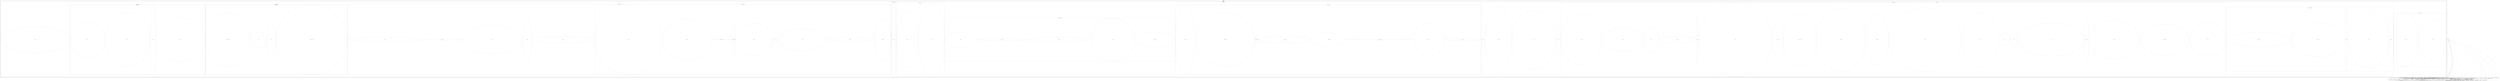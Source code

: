 digraph G {
    subgraph cluster_au {
        graph [ label=au ];
        subgraph "cluster_au.com" {
            graph [ label="au.com" ];
            subgraph "cluster_au.com.nicta" {
                graph [ label="au.com.nicta" ];
                subgraph "cluster_au.com.nicta.ifl" {
                    graph [ label="au.com.nicta.ifl" ];
                    subgraph "cluster_au.com.nicta.ifl.core" {
                        graph [ label="au.com.nicta.ifl.core" ];
                        subgraph "cluster_au.com.nicta.ifl.core.dao" {
                            graph [ label="au.com.nicta.ifl.core.dao" ];
                            subgraph "cluster_au.com.nicta.ifl.core.dao.implementation" {
                                graph [ label="au.com.nicta.ifl.core.dao.implementation" ];
                            }
                            subgraph "cluster_au.com.nicta.ifl.core.dao.interfaces" {
                                graph [ label="au.com.nicta.ifl.core.dao.interfaces" ];
                            }
                        }
                        subgraph "cluster_au.com.nicta.ifl.core.security" {
                            graph [ label="au.com.nicta.ifl.core.security" ];
                            subgraph "cluster_au.com.nicta.ifl.core.security.dao" {
                                graph [ label="au.com.nicta.ifl.core.security.dao" ];
                                subgraph "cluster_au.com.nicta.ifl.core.security.dao.model" {
                                    graph [ label="au.com.nicta.ifl.core.security.dao.model" ];
                                }
                            }
                            subgraph "cluster_au.com.nicta.ifl.core.security.service" {
                                graph [ label="au.com.nicta.ifl.core.security.service" ];
                            }
                        }
                        subgraph "cluster_au.com.nicta.ifl.core.solve" {
                            graph [ label="au.com.nicta.ifl.core.solve" ];
                            subgraph "cluster_au.com.nicta.ifl.core.solve.dao" {
                                graph [ label="au.com.nicta.ifl.core.solve.dao" ];
                                subgraph "cluster_au.com.nicta.ifl.core.solve.dao.model" {
                                    graph [ label="au.com.nicta.ifl.core.solve.dao.model" ];
                                }
                            }
                            subgraph "cluster_au.com.nicta.ifl.core.solve.dto" {
                                graph [ label="au.com.nicta.ifl.core.solve.dto" ];
                            }
                        }
                        subgraph "cluster_au.com.nicta.ifl.core.translator" {
                            graph [ label="au.com.nicta.ifl.core.translator" ];
                            "SystemConstants.java" [ width=91,height=35 ];
                            subgraph "cluster_au.com.nicta.ifl.core.translator.converter" {
                                graph [ label="au.com.nicta.ifl.core.translator.converter" ];
                                "ScenarioConverter.java" [ width=37,height=54 ];
                                "ScenariosConverter.java" [ width=32,height=70 ];
                            }
                            subgraph "cluster_au.com.nicta.ifl.core.translator.dao" {
                                graph [ label="au.com.nicta.ifl.core.translator.dao" ];
                                "AccountDao.java" [ width=6,height=31 ];
                                "FilterDao.java" [ width=58,height=78 ];
                                "SubmittedTransformDao.java" [ width=35,height=90 ];
                                "TranslatorDao.java" [ width=5,height=46 ];
                                subgraph "cluster_au.com.nicta.ifl.core.translator.dao.implementation" {
                                    graph [ label="au.com.nicta.ifl.core.translator.dao.implementation" ];
                                    "AbstractDaoImpl.java" [ width=6,height=64 ];
                                    "AccountDaoImpl.java" [ width=54,height=75 ];
                                    "FilterDaoImpl.java" [ width=3,height=84 ];
                                    "SubmittedTransformDaoImpl.java" [ width=71,height=45 ];
                                    "TranslatorDaoImpl.java" [ width=85,height=19 ];
                                }
                                subgraph "cluster_au.com.nicta.ifl.core.translator.dao.model" {
                                    graph [ label="au.com.nicta.ifl.core.translator.dao.model" ];
                                    "AbstractFilter.java" [ width=48,height=44 ];
                                    "AbstractJavaScriptTransform.java" [ width=65,height=41 ];
                                    "AbstractTransform.java" [ width=67,height=51 ];
                                    "AbstractXSLTTransform.java" [ width=6,height=57 ];
                                    "Filter.java" [ width=87,height=44 ];
                                    "Transform.java" [ width=10,height=18 ];
                                    "Account.java" [ width=14,height=17 ];
                                    "ContentFilter.java" [ width=49,height=72 ];
                                    "ElementFilter.java" [ width=96,height=85 ];
                                    "InputTransformFactory.java" [ width=30,height=68 ];
                                    "JavaScriptInputTransform.java" [ width=65,height=84 ];
                                    "JavaScriptOutputTransform.java" [ width=43,height=69 ];
                                    "OutputTransformFactory.java" [ width=14,height=53 ];
                                    "ScriptEngineFactory.java" [ width=97,height=98 ];
                                    "ScriptEngineTypes.java" [ width=3,height=63 ];
                                    "SubmittedTransform.java" [ width=49,height=9 ];
                                    "Translator.java" [ width=20,height=35 ];
                                    "XSLTInputTransform.java" [ width=54,height=31 ];
                                    "XSLTOutputTransform.java" [ width=54,height=68 ];
                                }
                            }
                            subgraph "cluster_au.com.nicta.ifl.core.translator.exception" {
                                graph [ label="au.com.nicta.ifl.core.translator.exception" ];
                                "FilterConfigurationException.java" [ width=49,height=3 ];
                                "NullTranslatorException.java" [ width=40,height=44 ];
                                "ParserDataFormatException.java" [ width=88,height=1 ];
                                "SolverJobFailedException.java" [ width=45,height=18 ];
                                "SolverJobNotCompletedException.java" [ width=70,height=9 ];
                                "SolverJobStatusUnknownException.java" [ width=2,height=12 ];
                                "SolverJobSubmissionException.java" [ width=78,height=71 ];
                                "XMLValidationException.java" [ width=26,height=92 ];
                            }
                            subgraph "cluster_au.com.nicta.ifl.core.translator.exslt" {
                                graph [ label="au.com.nicta.ifl.core.translator.exslt" ];
                                "AbstractAttributeToCompatibility.java" [ width=54,height=19 ];
                                "AttributeToAssignment.java" [ width=57,height=57 ];
                                "AttributeToIncompatible.java" [ width=83,height=6 ];
                                "RunNumberToVehicle.java" [ width=67,height=3 ];
                                "StringTagUtils.java" [ width=42,height=20 ];
                            }
                            subgraph "cluster_au.com.nicta.ifl.core.translator.parser" {
                                graph [ label="au.com.nicta.ifl.core.translator.parser" ];
                                "ExcelParser.java" [ width=34,height=97 ];
                                "TMSExcelParser_2_0.java" [ width=29,height=73 ];
                            }
                            subgraph "cluster_au.com.nicta.ifl.core.translator.scheduler" {
                                graph [ label="au.com.nicta.ifl.core.translator.scheduler" ];
                                "CleanupTempDirJob.java" [ width=6,height=99 ];
                            }
                            subgraph "cluster_au.com.nicta.ifl.core.translator.service" {
                                graph [ label="au.com.nicta.ifl.core.translator.service" ];
                                "AccountManager.java" [ width=83,height=8 ];
                                "ConfigManager.java" [ width=11,height=61 ];
                                "SolveManager.java" [ width=80,height=38 ];
                                "SubmittedTransformManager.java" [ width=52,height=2 ];
                                "TranslatorService.java" [ width=98,height=6 ];
                                subgraph "cluster_au.com.nicta.ifl.core.translator.service.implementation" {
                                    graph [ label="au.com.nicta.ifl.core.translator.service.implementation" ];
                                    "AccountManagerImpl.java" [ width=22,height=55 ];
                                    "ConfigManagerImpl.java" [ width=63,height=5 ];
                                    "CustomResolver.java" [ width=62,height=29 ];
                                    "Input.java" [ width=8,height=3 ];
                                    "SolveManagerImpl.java" [ width=49,height=43 ];
                                    "SubmittedTransformManagerImpl.java" [ width=0,height=37 ];
                                    "TranslatorAuthenticator.java" [ width=27,height=0 ];
                                    "TranslatorServiceImpl.java" [ width=64,height=55 ];
                                    "XMLErrorHandler.java" [ width=89,height=93 ];
                                }
                            }
                            subgraph "cluster_au.com.nicta.ifl.core.translator.web" {
                                graph [ label="au.com.nicta.ifl.core.translator.web" ];
                                subgraph "cluster_au.com.nicta.ifl.core.translator.web.servlet" {
                                    graph [ label="au.com.nicta.ifl.core.translator.web.servlet" ];
                                    "FSEExcelImportFileUploadServlet_1_0.java" [ width=94,height=92 ];
                                    "FetchFile.java" [ width=12,height=55 ];
                                    "ResetCache.java" [ width=21,height=21 ];
                                    "TMSExcelImportFileUploadServlet_2_0.java" [ width=59,height=71 ];
                                }
                            }
                            subgraph "cluster_au.com.nicta.ifl.core.translator.ws" {
                                graph [ label="au.com.nicta.ifl.core.translator.ws" ];
                                subgraph "cluster_au.com.nicta.ifl.core.translator.ws.restful" {
                                    graph [ label="au.com.nicta.ifl.core.translator.ws.restful" ];
                                    "AccountResource.java" [ width=65,height=59 ];
                                    "AccountsResource.java" [ width=7,height=92 ];
                                    "ScenarioResource.java" [ width=59,height=72 ];
                                    "ScenariosResource.java" [ width=46,height=48 ];
                                }
                            }
                        }
                        subgraph "cluster_au.com.nicta.ifl.core.utilities" {
                            graph [ label="au.com.nicta.ifl.core.utilities" ];
                            subgraph "cluster_au.com.nicta.ifl.core.utilities.io" {
                                graph [ label="au.com.nicta.ifl.core.utilities.io" ];
                            }
                            subgraph "cluster_au.com.nicta.ifl.core.utilities.lang" {
                                graph [ label="au.com.nicta.ifl.core.utilities.lang" ];
                            }
                            subgraph "cluster_au.com.nicta.ifl.core.utilities.xml" {
                                graph [ label="au.com.nicta.ifl.core.utilities.xml" ];
                            }
                        }
                        subgraph "cluster_au.com.nicta.ifl.core.web" {
                            graph [ label="au.com.nicta.ifl.core.web" ];
                            subgraph "cluster_au.com.nicta.ifl.core.web.utils" {
                                graph [ label="au.com.nicta.ifl.core.web.utils" ];
                            }
                        }
                    }
                }
            }
        }
    }
    subgraph cluster_com {
        graph [ label=com ];
        subgraph "cluster_com.sun" {
            graph [ label="com.sun" ];
            subgraph "cluster_com.sun.jersey" {
                graph [ label="com.sun.jersey" ];
                subgraph "cluster_com.sun.jersey.api" {
                    graph [ label="com.sun.jersey.api" ];
                    subgraph "cluster_com.sun.jersey.api.client" {
                        graph [ label="com.sun.jersey.api.client" ];
                    }
                    subgraph "cluster_com.sun.jersey.api.core" {
                        graph [ label="com.sun.jersey.api.core" ];
                    }
                }
            }
        }
    }
    subgraph cluster_java {
        graph [ label=java ];
        subgraph "cluster_java.io" {
            graph [ label="java.io" ];
        }
        subgraph "cluster_java.lang" {
            graph [ label="java.lang" ];
        }
        subgraph "cluster_java.net" {
            graph [ label="java.net" ];
        }
        subgraph "cluster_java.security" {
            graph [ label="java.security" ];
        }
        subgraph "cluster_java.text" {
            graph [ label="java.text" ];
        }
        subgraph "cluster_java.util" {
            graph [ label="java.util" ];
            subgraph "cluster_java.util.logging" {
                graph [ label="java.util.logging" ];
            }
            subgraph "cluster_java.util.regex" {
                graph [ label="java.util.regex" ];
            }
        }
    }
    subgraph cluster_javax {
        graph [ label=javax ];
        subgraph "cluster_javax.persistence" {
            graph [ label="javax.persistence" ];
        }
        subgraph "cluster_javax.script" {
            graph [ label="javax.script" ];
        }
        subgraph "cluster_javax.servlet" {
            graph [ label="javax.servlet" ];
            subgraph "cluster_javax.servlet.http" {
                graph [ label="javax.servlet.http" ];
            }
        }
        subgraph "cluster_javax.ws" {
            graph [ label="javax.ws" ];
            subgraph "cluster_javax.ws.rs" {
                graph [ label="javax.ws.rs" ];
                subgraph "cluster_javax.ws.rs.core" {
                    graph [ label="javax.ws.rs.core" ];
                }
            }
        }
        subgraph "cluster_javax.xml" {
            graph [ label="javax.xml" ];
            subgraph "cluster_javax.xml.datatype" {
                graph [ label="javax.xml.datatype" ];
            }
            subgraph "cluster_javax.xml.parsers" {
                graph [ label="javax.xml.parsers" ];
            }
            subgraph "cluster_javax.xml.transform" {
                graph [ label="javax.xml.transform" ];
                subgraph "cluster_javax.xml.transform.dom" {
                    graph [ label="javax.xml.transform.dom" ];
                }
                subgraph "cluster_javax.xml.transform.stream" {
                    graph [ label="javax.xml.transform.stream" ];
                }
            }
            subgraph "cluster_javax.xml.validation" {
                graph [ label="javax.xml.validation" ];
            }
            subgraph "cluster_javax.xml.xpath" {
                graph [ label="javax.xml.xpath" ];
            }
        }
    }
    subgraph cluster_jxl {
        graph [ label=jxl ];
        subgraph "cluster_jxl.read" {
            graph [ label="jxl.read" ];
            subgraph "cluster_jxl.read.biff" {
                graph [ label="jxl.read.biff" ];
            }
        }
    }
    subgraph cluster_org {
        graph [ label=org ];
        subgraph "cluster_org.apache" {
            graph [ label="org.apache" ];
            subgraph "cluster_org.apache.commons" {
                graph [ label="org.apache.commons" ];
                subgraph "cluster_org.apache.commons.fileupload" {
                    graph [ label="org.apache.commons.fileupload" ];
                    subgraph "cluster_org.apache.commons.fileupload.disk" {
                        graph [ label="org.apache.commons.fileupload.disk" ];
                    }
                    subgraph "cluster_org.apache.commons.fileupload.servlet" {
                        graph [ label="org.apache.commons.fileupload.servlet" ];
                    }
                }
                subgraph "cluster_org.apache.commons.io" {
                    graph [ label="org.apache.commons.io" ];
                    subgraph "cluster_org.apache.commons.io.filefilter" {
                        graph [ label="org.apache.commons.io.filefilter" ];
                    }
                }
                subgraph "cluster_org.apache.commons.lang" {
                    graph [ label="org.apache.commons.lang" ];
                    subgraph "cluster_org.apache.commons.lang.builder" {
                        graph [ label="org.apache.commons.lang.builder" ];
                    }
                }
                subgraph "cluster_org.apache.commons.pool" {
                    graph [ label="org.apache.commons.pool" ];
                    subgraph "cluster_org.apache.commons.pool.impl" {
                        graph [ label="org.apache.commons.pool.impl" ];
                    }
                }
            }
        }
        subgraph "cluster_org.aspectj" {
            graph [ label="org.aspectj" ];
            subgraph "cluster_org.aspectj.util" {
                graph [ label="org.aspectj.util" ];
            }
        }
        subgraph "cluster_org.hibernate" {
            graph [ label="org.hibernate" ];
            subgraph "cluster_org.hibernate.criterion" {
                graph [ label="org.hibernate.criterion" ];
            }
        }
        subgraph "cluster_org.quartz" {
            graph [ label="org.quartz" ];
        }
        subgraph "cluster_org.slf4j" {
            graph [ label="org.slf4j" ];
        }
        subgraph "cluster_org.springframework" {
            graph [ label="org.springframework" ];
            subgraph "cluster_org.springframework.beans" {
                graph [ label="org.springframework.beans" ];
            }
            subgraph "cluster_org.springframework.context" {
                graph [ label="org.springframework.context" ];
            }
            subgraph "cluster_org.springframework.core" {
                graph [ label="org.springframework.core" ];
                subgraph "cluster_org.springframework.core.io" {
                    graph [ label="org.springframework.core.io" ];
                }
            }
            subgraph "cluster_org.springframework.scheduling" {
                graph [ label="org.springframework.scheduling" ];
                subgraph "cluster_org.springframework.scheduling.quartz" {
                    graph [ label="org.springframework.scheduling.quartz" ];
                }
            }
            subgraph "cluster_org.springframework.web" {
                graph [ label="org.springframework.web" ];
                subgraph "cluster_org.springframework.web.context" {
                    graph [ label="org.springframework.web.context" ];
                    subgraph "cluster_org.springframework.web.context.support" {
                        graph [ label="org.springframework.web.context.support" ];
                    }
                }
            }
        }
        subgraph "cluster_org.w3c" {
            graph [ label="org.w3c" ];
            subgraph "cluster_org.w3c.dom" {
                graph [ label="org.w3c.dom" ];
                subgraph "cluster_org.w3c.dom.ls" {
                    graph [ label="org.w3c.dom.ls" ];
                }
            }
        }
        subgraph "cluster_org.xml" {
            graph [ label="org.xml" ];
            subgraph "cluster_org.xml.sax" {
                graph [ label="org.xml.sax" ];
            }
        }
    }
    subgraph cluster_au {
        graph [ label=au ];
        subgraph "cluster_au.com" {
            graph [ label="au.com" ];
            subgraph "cluster_au.com.nicta" {
                graph [ label="au.com.nicta" ];
                subgraph "cluster_au.com.nicta.ifl" {
                    graph [ label="au.com.nicta.ifl" ];
                    subgraph "cluster_au.com.nicta.ifl.core" {
                        graph [ label="au.com.nicta.ifl.core" ];
                        subgraph "cluster_au.com.nicta.ifl.core.dao" {
                            graph [ label="au.com.nicta.ifl.core.dao" ];
                            subgraph "cluster_au.com.nicta.ifl.core.dao.implementation" {
                                graph [ label="au.com.nicta.ifl.core.dao.implementation" ];
                            }
                            subgraph "cluster_au.com.nicta.ifl.core.dao.interfaces" {
                                graph [ label="au.com.nicta.ifl.core.dao.interfaces" ];
                            }
                        }
                        subgraph "cluster_au.com.nicta.ifl.core.security" {
                            graph [ label="au.com.nicta.ifl.core.security" ];
                            subgraph "cluster_au.com.nicta.ifl.core.security.dao" {
                                graph [ label="au.com.nicta.ifl.core.security.dao" ];
                                subgraph "cluster_au.com.nicta.ifl.core.security.dao.model" {
                                    graph [ label="au.com.nicta.ifl.core.security.dao.model" ];
                                }
                            }
                            subgraph "cluster_au.com.nicta.ifl.core.security.service" {
                                graph [ label="au.com.nicta.ifl.core.security.service" ];
                            }
                        }
                        subgraph "cluster_au.com.nicta.ifl.core.solve" {
                            graph [ label="au.com.nicta.ifl.core.solve" ];
                            subgraph "cluster_au.com.nicta.ifl.core.solve.dao" {
                                graph [ label="au.com.nicta.ifl.core.solve.dao" ];
                                subgraph "cluster_au.com.nicta.ifl.core.solve.dao.model" {
                                    graph [ label="au.com.nicta.ifl.core.solve.dao.model" ];
                                }
                            }
                            subgraph "cluster_au.com.nicta.ifl.core.solve.dto" {
                                graph [ label="au.com.nicta.ifl.core.solve.dto" ];
                            }
                        }
                        subgraph "cluster_au.com.nicta.ifl.core.translator" {
                            graph [ label="au.com.nicta.ifl.core.translator" ];
                            "SystemConstants.java" [ width=91,height=35 ];
                            subgraph "cluster_au.com.nicta.ifl.core.translator.converter" {
                                graph [ label="au.com.nicta.ifl.core.translator.converter" ];
                                "ScenarioConverter.java" [ width=37,height=54 ];
                                "ScenariosConverter.java" [ width=32,height=70 ];
                            }
                            subgraph "cluster_au.com.nicta.ifl.core.translator.dao" {
                                graph [ label="au.com.nicta.ifl.core.translator.dao" ];
                                "AccountDao.java" [ width=6,height=31 ];
                                "FilterDao.java" [ width=58,height=78 ];
                                "SubmittedTransformDao.java" [ width=35,height=90 ];
                                "TranslatorDao.java" [ width=5,height=46 ];
                                subgraph "cluster_au.com.nicta.ifl.core.translator.dao.implementation" {
                                    graph [ label="au.com.nicta.ifl.core.translator.dao.implementation" ];
                                    "AbstractDaoImpl.java" [ width=6,height=64 ];
                                    "AccountDaoImpl.java" [ width=54,height=75 ];
                                    "FilterDaoImpl.java" [ width=3,height=84 ];
                                    "SubmittedTransformDaoImpl.java" [ width=71,height=45 ];
                                    "TranslatorDaoImpl.java" [ width=85,height=19 ];
                                }
                                subgraph "cluster_au.com.nicta.ifl.core.translator.dao.model" {
                                    graph [ label="au.com.nicta.ifl.core.translator.dao.model" ];
                                    "AbstractFilter.java" [ width=48,height=44 ];
                                    "AbstractJavaScriptTransform.java" [ width=65,height=41 ];
                                    "AbstractTransform.java" [ width=67,height=51 ];
                                    "AbstractXSLTTransform.java" [ width=6,height=57 ];
                                    "Filter.java" [ width=87,height=44 ];
                                    "Transform.java" [ width=10,height=18 ];
                                    "Account.java" [ width=14,height=17 ];
                                    "ContentFilter.java" [ width=49,height=72 ];
                                    "ElementFilter.java" [ width=96,height=85 ];
                                    "InputTransformFactory.java" [ width=30,height=68 ];
                                    "JavaScriptInputTransform.java" [ width=65,height=84 ];
                                    "JavaScriptOutputTransform.java" [ width=43,height=69 ];
                                    "OutputTransformFactory.java" [ width=14,height=53 ];
                                    "ScriptEngineFactory.java" [ width=97,height=98 ];
                                    "ScriptEngineTypes.java" [ width=3,height=63 ];
                                    "SubmittedTransform.java" [ width=49,height=9 ];
                                    "Translator.java" [ width=20,height=35 ];
                                    "XSLTInputTransform.java" [ width=54,height=31 ];
                                    "XSLTOutputTransform.java" [ width=54,height=68 ];
                                }
                            }
                            subgraph "cluster_au.com.nicta.ifl.core.translator.exception" {
                                graph [ label="au.com.nicta.ifl.core.translator.exception" ];
                                "FilterConfigurationException.java" [ width=49,height=3 ];
                                "NullTranslatorException.java" [ width=40,height=44 ];
                                "ParserDataFormatException.java" [ width=88,height=1 ];
                                "SolverJobFailedException.java" [ width=45,height=18 ];
                                "SolverJobNotCompletedException.java" [ width=70,height=9 ];
                                "SolverJobStatusUnknownException.java" [ width=2,height=12 ];
                                "SolverJobSubmissionException.java" [ width=78,height=71 ];
                                "XMLValidationException.java" [ width=26,height=92 ];
                            }
                            subgraph "cluster_au.com.nicta.ifl.core.translator.exslt" {
                                graph [ label="au.com.nicta.ifl.core.translator.exslt" ];
                                "AbstractAttributeToCompatibility.java" [ width=54,height=19 ];
                                "AttributeToAssignment.java" [ width=57,height=57 ];
                                "AttributeToIncompatible.java" [ width=83,height=6 ];
                                "RunNumberToVehicle.java" [ width=67,height=3 ];
                                "StringTagUtils.java" [ width=42,height=20 ];
                            }
                            subgraph "cluster_au.com.nicta.ifl.core.translator.parser" {
                                graph [ label="au.com.nicta.ifl.core.translator.parser" ];
                                "ExcelParser.java" [ width=34,height=97 ];
                                "TMSExcelParser_2_0.java" [ width=29,height=73 ];
                            }
                            subgraph "cluster_au.com.nicta.ifl.core.translator.scheduler" {
                                graph [ label="au.com.nicta.ifl.core.translator.scheduler" ];
                                "CleanupTempDirJob.java" [ width=6,height=99 ];
                            }
                            subgraph "cluster_au.com.nicta.ifl.core.translator.service" {
                                graph [ label="au.com.nicta.ifl.core.translator.service" ];
                                "AccountManager.java" [ width=83,height=8 ];
                                "ConfigManager.java" [ width=11,height=61 ];
                                "SolveManager.java" [ width=80,height=38 ];
                                "SubmittedTransformManager.java" [ width=52,height=2 ];
                                "TranslatorService.java" [ width=98,height=6 ];
                                subgraph "cluster_au.com.nicta.ifl.core.translator.service.implementation" {
                                    graph [ label="au.com.nicta.ifl.core.translator.service.implementation" ];
                                    "AccountManagerImpl.java" [ width=22,height=55 ];
                                    "ConfigManagerImpl.java" [ width=63,height=5 ];
                                    "CustomResolver.java" [ width=62,height=29 ];
                                    "Input.java" [ width=8,height=3 ];
                                    "SolveManagerImpl.java" [ width=49,height=43 ];
                                    "SubmittedTransformManagerImpl.java" [ width=0,height=37 ];
                                    "TranslatorAuthenticator.java" [ width=27,height=0 ];
                                    "TranslatorServiceImpl.java" [ width=64,height=55 ];
                                    "XMLErrorHandler.java" [ width=89,height=93 ];
                                }
                            }
                            subgraph "cluster_au.com.nicta.ifl.core.translator.web" {
                                graph [ label="au.com.nicta.ifl.core.translator.web" ];
                                subgraph "cluster_au.com.nicta.ifl.core.translator.web.servlet" {
                                    graph [ label="au.com.nicta.ifl.core.translator.web.servlet" ];
                                    "FSEExcelImportFileUploadServlet_1_0.java" [ width=94,height=92 ];
                                    "FetchFile.java" [ width=12,height=55 ];
                                    "ResetCache.java" [ width=21,height=21 ];
                                    "TMSExcelImportFileUploadServlet_2_0.java" [ width=59,height=71 ];
                                }
                            }
                            subgraph "cluster_au.com.nicta.ifl.core.translator.ws" {
                                graph [ label="au.com.nicta.ifl.core.translator.ws" ];
                                subgraph "cluster_au.com.nicta.ifl.core.translator.ws.restful" {
                                    graph [ label="au.com.nicta.ifl.core.translator.ws.restful" ];
                                    "AccountResource.java" [ width=65,height=59 ];
                                    "AccountsResource.java" [ width=7,height=92 ];
                                    "ScenarioResource.java" [ width=59,height=72 ];
                                    "ScenariosResource.java" [ width=46,height=48 ];
                                }
                            }
                        }
                        subgraph "cluster_au.com.nicta.ifl.core.utilities" {
                            graph [ label="au.com.nicta.ifl.core.utilities" ];
                            subgraph "cluster_au.com.nicta.ifl.core.utilities.io" {
                                graph [ label="au.com.nicta.ifl.core.utilities.io" ];
                            }
                            subgraph "cluster_au.com.nicta.ifl.core.utilities.lang" {
                                graph [ label="au.com.nicta.ifl.core.utilities.lang" ];
                            }
                            subgraph "cluster_au.com.nicta.ifl.core.utilities.xml" {
                                graph [ label="au.com.nicta.ifl.core.utilities.xml" ];
                            }
                        }
                        subgraph "cluster_au.com.nicta.ifl.core.web" {
                            graph [ label="au.com.nicta.ifl.core.web" ];
                            subgraph "cluster_au.com.nicta.ifl.core.web.utils" {
                                graph [ label="au.com.nicta.ifl.core.web.utils" ];
                            }
                        }
                    }
                }
            }
        }
    }
    subgraph cluster_com {
        graph [ label=com ];
        subgraph "cluster_com.sun" {
            graph [ label="com.sun" ];
            subgraph "cluster_com.sun.jersey" {
                graph [ label="com.sun.jersey" ];
                subgraph "cluster_com.sun.jersey.api" {
                    graph [ label="com.sun.jersey.api" ];
                    subgraph "cluster_com.sun.jersey.api.client" {
                        graph [ label="com.sun.jersey.api.client" ];
                    }
                    subgraph "cluster_com.sun.jersey.api.core" {
                        graph [ label="com.sun.jersey.api.core" ];
                    }
                }
            }
        }
    }
    subgraph cluster_java {
        graph [ label=java ];
        subgraph "cluster_java.io" {
            graph [ label="java.io" ];
        }
        subgraph "cluster_java.lang" {
            graph [ label="java.lang" ];
        }
        subgraph "cluster_java.net" {
            graph [ label="java.net" ];
        }
        subgraph "cluster_java.security" {
            graph [ label="java.security" ];
        }
        subgraph "cluster_java.text" {
            graph [ label="java.text" ];
        }
        subgraph "cluster_java.util" {
            graph [ label="java.util" ];
            subgraph "cluster_java.util.logging" {
                graph [ label="java.util.logging" ];
            }
            subgraph "cluster_java.util.regex" {
                graph [ label="java.util.regex" ];
            }
        }
    }
    subgraph cluster_javax {
        graph [ label=javax ];
        subgraph "cluster_javax.persistence" {
            graph [ label="javax.persistence" ];
        }
        subgraph "cluster_javax.script" {
            graph [ label="javax.script" ];
        }
        subgraph "cluster_javax.servlet" {
            graph [ label="javax.servlet" ];
            subgraph "cluster_javax.servlet.http" {
                graph [ label="javax.servlet.http" ];
            }
        }
        subgraph "cluster_javax.ws" {
            graph [ label="javax.ws" ];
            subgraph "cluster_javax.ws.rs" {
                graph [ label="javax.ws.rs" ];
                subgraph "cluster_javax.ws.rs.core" {
                    graph [ label="javax.ws.rs.core" ];
                }
            }
        }
        subgraph "cluster_javax.xml" {
            graph [ label="javax.xml" ];
            subgraph "cluster_javax.xml.datatype" {
                graph [ label="javax.xml.datatype" ];
            }
            subgraph "cluster_javax.xml.parsers" {
                graph [ label="javax.xml.parsers" ];
            }
            subgraph "cluster_javax.xml.transform" {
                graph [ label="javax.xml.transform" ];
                subgraph "cluster_javax.xml.transform.dom" {
                    graph [ label="javax.xml.transform.dom" ];
                }
                subgraph "cluster_javax.xml.transform.stream" {
                    graph [ label="javax.xml.transform.stream" ];
                }
            }
            subgraph "cluster_javax.xml.validation" {
                graph [ label="javax.xml.validation" ];
            }
            subgraph "cluster_javax.xml.xpath" {
                graph [ label="javax.xml.xpath" ];
            }
        }
    }
    subgraph cluster_jxl {
        graph [ label=jxl ];
        subgraph "cluster_jxl.read" {
            graph [ label="jxl.read" ];
            subgraph "cluster_jxl.read.biff" {
                graph [ label="jxl.read.biff" ];
            }
        }
    }
    subgraph cluster_org {
        graph [ label=org ];
        subgraph "cluster_org.apache" {
            graph [ label="org.apache" ];
            subgraph "cluster_org.apache.commons" {
                graph [ label="org.apache.commons" ];
                subgraph "cluster_org.apache.commons.fileupload" {
                    graph [ label="org.apache.commons.fileupload" ];
                    subgraph "cluster_org.apache.commons.fileupload.disk" {
                        graph [ label="org.apache.commons.fileupload.disk" ];
                    }
                    subgraph "cluster_org.apache.commons.fileupload.servlet" {
                        graph [ label="org.apache.commons.fileupload.servlet" ];
                    }
                }
                subgraph "cluster_org.apache.commons.io" {
                    graph [ label="org.apache.commons.io" ];
                    subgraph "cluster_org.apache.commons.io.filefilter" {
                        graph [ label="org.apache.commons.io.filefilter" ];
                    }
                }
                subgraph "cluster_org.apache.commons.lang" {
                    graph [ label="org.apache.commons.lang" ];
                    subgraph "cluster_org.apache.commons.lang.builder" {
                        graph [ label="org.apache.commons.lang.builder" ];
                    }
                }
                subgraph "cluster_org.apache.commons.pool" {
                    graph [ label="org.apache.commons.pool" ];
                    subgraph "cluster_org.apache.commons.pool.impl" {
                        graph [ label="org.apache.commons.pool.impl" ];
                    }
                }
            }
        }
        subgraph "cluster_org.aspectj" {
            graph [ label="org.aspectj" ];
            subgraph "cluster_org.aspectj.util" {
                graph [ label="org.aspectj.util" ];
            }
        }
        subgraph "cluster_org.hibernate" {
            graph [ label="org.hibernate" ];
            subgraph "cluster_org.hibernate.criterion" {
                graph [ label="org.hibernate.criterion" ];
            }
        }
        subgraph "cluster_org.quartz" {
            graph [ label="org.quartz" ];
        }
        subgraph "cluster_org.slf4j" {
            graph [ label="org.slf4j" ];
        }
        subgraph "cluster_org.springframework" {
            graph [ label="org.springframework" ];
            subgraph "cluster_org.springframework.beans" {
                graph [ label="org.springframework.beans" ];
            }
            subgraph "cluster_org.springframework.context" {
                graph [ label="org.springframework.context" ];
            }
            subgraph "cluster_org.springframework.core" {
                graph [ label="org.springframework.core" ];
                subgraph "cluster_org.springframework.core.io" {
                    graph [ label="org.springframework.core.io" ];
                }
            }
            subgraph "cluster_org.springframework.scheduling" {
                graph [ label="org.springframework.scheduling" ];
                subgraph "cluster_org.springframework.scheduling.quartz" {
                    graph [ label="org.springframework.scheduling.quartz" ];
                }
            }
            subgraph "cluster_org.springframework.web" {
                graph [ label="org.springframework.web" ];
                subgraph "cluster_org.springframework.web.context" {
                    graph [ label="org.springframework.web.context" ];
                    subgraph "cluster_org.springframework.web.context.support" {
                        graph [ label="org.springframework.web.context.support" ];
                    }
                }
            }
        }
        subgraph "cluster_org.w3c" {
            graph [ label="org.w3c" ];
            subgraph "cluster_org.w3c.dom" {
                graph [ label="org.w3c.dom" ];
                subgraph "cluster_org.w3c.dom.ls" {
                    graph [ label="org.w3c.dom.ls" ];
                }
            }
        }
        subgraph "cluster_org.xml" {
            graph [ label="org.xml" ];
            subgraph "cluster_org.xml.sax" {
                graph [ label="org.xml.sax" ];
            }
        }
    }
    "cluster_java.lang" -> "cluster_au.com.nicta.ifl.core.translator";
    "cluster_java.lang" -> "cluster_au.com.nicta.ifl.core.translator.dao";
    "cluster_java.lang" -> "cluster_au.com.nicta.ifl.core.translator.dao.implementation";
    "cluster_java.lang" -> "cluster_au.com.nicta.ifl.core.translator.dao.model";
    "cluster_java.lang" -> "cluster_au.com.nicta.ifl.core.translator.exception";
    "cluster_java.lang" -> "cluster_au.com.nicta.ifl.core.translator.exslt";
    "cluster_java.lang" -> "cluster_au.com.nicta.ifl.core.translator.parser";
    "cluster_java.lang" -> "cluster_au.com.nicta.ifl.core.translator.scheduler";
    "cluster_java.lang" -> "cluster_au.com.nicta.ifl.core.translator.service";
    "cluster_java.lang" -> "cluster_au.com.nicta.ifl.core.translator.service.implementation";
    "cluster_java.lang" -> "cluster_au.com.nicta.ifl.core.translator.web.servlet";
    "cluster_java.lang" -> "cluster_au.com.nicta.ifl.core.translator.ws.restful";
    "cluster_au.com.nicta.ifl.core.solve.dto" -> "cluster_au.com.nicta.ifl.core.translator.converter";
    "cluster_org.slf4j" -> "cluster_au.com.nicta.ifl.core.translator.converter";
    "cluster_org.slf4j" -> "cluster_au.com.nicta.ifl.core.translator.dao.model";
    "cluster_org.slf4j" -> "cluster_au.com.nicta.ifl.core.translator.exslt";
    "cluster_org.slf4j" -> "cluster_au.com.nicta.ifl.core.translator.parser";
    "cluster_org.slf4j" -> "cluster_au.com.nicta.ifl.core.translator.scheduler";
    "cluster_org.slf4j" -> "cluster_au.com.nicta.ifl.core.translator.service.implementation";
    "cluster_org.slf4j" -> "cluster_au.com.nicta.ifl.core.translator.web.servlet";
    "cluster_org.slf4j" -> "cluster_au.com.nicta.ifl.core.translator.ws.restful";
    "cluster_au.com.nicta.ifl.core.dao.interfaces" -> "cluster_au.com.nicta.ifl.core.translator.dao";
    "cluster_au.com.nicta.ifl.core.dao.implementation" -> "cluster_au.com.nicta.ifl.core.translator.dao.implementation";
    "cluster_au.com.nicta.ifl.core.translator.dao" -> "cluster_au.com.nicta.ifl.core.translator.dao.implementation";
    "cluster_au.com.nicta.ifl.core.translator.dao" -> "cluster_au.com.nicta.ifl.core.translator.service.implementation";
    "cluster_au.com.nicta.ifl.core.translator.dao.model" -> "cluster_au.com.nicta.ifl.core.translator.dao.implementation";
    "cluster_au.com.nicta.ifl.core.translator.dao.model" -> "cluster_au.com.nicta.ifl.core.translator.parser";
    "cluster_au.com.nicta.ifl.core.translator.dao.model" -> "cluster_au.com.nicta.ifl.core.translator.service";
    "cluster_au.com.nicta.ifl.core.translator.dao.model" -> "cluster_au.com.nicta.ifl.core.translator.service.implementation";
    "cluster_au.com.nicta.ifl.core.translator.dao.model" -> "cluster_au.com.nicta.ifl.core.translator.web.servlet";
    "cluster_au.com.nicta.ifl.core.translator.dao.model" -> "cluster_au.com.nicta.ifl.core.translator.ws.restful";
    "cluster_java.io" -> "cluster_au.com.nicta.ifl.core.translator.dao.implementation";
    "cluster_java.io" -> "cluster_au.com.nicta.ifl.core.translator.dao.model";
    "cluster_java.io" -> "cluster_au.com.nicta.ifl.core.translator.parser";
    "cluster_java.io" -> "cluster_au.com.nicta.ifl.core.translator.scheduler";
    "cluster_java.io" -> "cluster_au.com.nicta.ifl.core.translator.service";
    "cluster_java.io" -> "cluster_au.com.nicta.ifl.core.translator.service.implementation";
    "cluster_java.io" -> "cluster_au.com.nicta.ifl.core.translator.web.servlet";
    "cluster_java.io" -> "cluster_au.com.nicta.ifl.core.translator.ws.restful";
    "cluster_javax.persistence" -> "cluster_au.com.nicta.ifl.core.translator.dao.implementation";
    "cluster_javax.persistence" -> "cluster_au.com.nicta.ifl.core.translator.ws.restful";
    "cluster_org.hibernate" -> "cluster_au.com.nicta.ifl.core.translator.dao.implementation";
    "cluster_org.hibernate.criterion" -> "cluster_au.com.nicta.ifl.core.translator.dao.implementation";
    "cluster_org.hibernate.criterion" -> "cluster_au.com.nicta.ifl.core.translator.service.implementation";
    "cluster_au.com.nicta.ifl.core.security.dao.model" -> "cluster_au.com.nicta.ifl.core.translator.dao.model";
    "cluster_au.com.nicta.ifl.core.security.dao.model" -> "cluster_au.com.nicta.ifl.core.translator.parser";
    "cluster_au.com.nicta.ifl.core.security.dao.model" -> "cluster_au.com.nicta.ifl.core.translator.service.implementation";
    "cluster_au.com.nicta.ifl.core.security.dao.model" -> "cluster_au.com.nicta.ifl.core.translator.web.servlet";
    "cluster_au.com.nicta.ifl.core.security.dao.model" -> "cluster_au.com.nicta.ifl.core.translator.ws.restful";
    "cluster_au.com.nicta.ifl.core.translator.exception" -> "cluster_au.com.nicta.ifl.core.translator.dao.model";
    "cluster_au.com.nicta.ifl.core.translator.exception" -> "cluster_au.com.nicta.ifl.core.translator.parser";
    "cluster_au.com.nicta.ifl.core.translator.exception" -> "cluster_au.com.nicta.ifl.core.translator.service";
    "cluster_au.com.nicta.ifl.core.translator.exception" -> "cluster_au.com.nicta.ifl.core.translator.service.implementation";
    "cluster_au.com.nicta.ifl.core.translator.exception" -> "cluster_au.com.nicta.ifl.core.translator.ws.restful";
    "cluster_au.com.nicta.ifl.core.utilities.xml" -> "cluster_au.com.nicta.ifl.core.translator.dao.model";
    "cluster_au.com.nicta.ifl.core.utilities.xml" -> "cluster_au.com.nicta.ifl.core.translator.parser";
    "cluster_au.com.nicta.ifl.core.utilities.xml" -> "cluster_au.com.nicta.ifl.core.translator.service.implementation";
    "cluster_au.com.nicta.ifl.core.utilities.xml" -> "cluster_au.com.nicta.ifl.core.translator.web.servlet";
    "cluster_au.com.nicta.ifl.core.utilities.xml" -> "cluster_au.com.nicta.ifl.core.translator.ws.restful";
    "cluster_java.net" -> "cluster_au.com.nicta.ifl.core.translator.dao.model";
    "cluster_java.net" -> "cluster_au.com.nicta.ifl.core.translator.parser";
    "cluster_java.net" -> "cluster_au.com.nicta.ifl.core.translator.service";
    "cluster_java.net" -> "cluster_au.com.nicta.ifl.core.translator.service.implementation";
    "cluster_java.net" -> "cluster_au.com.nicta.ifl.core.translator.web.servlet";
    "cluster_java.text" -> "cluster_au.com.nicta.ifl.core.translator.dao.model";
    "cluster_java.text" -> "cluster_au.com.nicta.ifl.core.translator.exslt";
    "cluster_java.text" -> "cluster_au.com.nicta.ifl.core.translator.parser";
    "cluster_java.text" -> "cluster_au.com.nicta.ifl.core.translator.service.implementation";
    "cluster_java.text" -> "cluster_au.com.nicta.ifl.core.translator.web.servlet";
    "cluster_java.util" -> "cluster_au.com.nicta.ifl.core.translator.dao.model";
    "cluster_java.util" -> "cluster_au.com.nicta.ifl.core.translator.exslt";
    "cluster_java.util" -> "cluster_au.com.nicta.ifl.core.translator.parser";
    "cluster_java.util" -> "cluster_au.com.nicta.ifl.core.translator.scheduler";
    "cluster_java.util" -> "cluster_au.com.nicta.ifl.core.translator.service";
    "cluster_java.util" -> "cluster_au.com.nicta.ifl.core.translator.service.implementation";
    "cluster_java.util" -> "cluster_au.com.nicta.ifl.core.translator.web.servlet";
    "cluster_java.util" -> "cluster_au.com.nicta.ifl.core.translator.ws.restful";
    "cluster_javax.script" -> "cluster_au.com.nicta.ifl.core.translator.dao.model";
    "cluster_javax.xml.parsers" -> "cluster_au.com.nicta.ifl.core.translator.dao.model";
    "cluster_javax.xml.parsers" -> "cluster_au.com.nicta.ifl.core.translator.service";
    "cluster_javax.xml.parsers" -> "cluster_au.com.nicta.ifl.core.translator.service.implementation";
    "cluster_javax.xml.parsers" -> "cluster_au.com.nicta.ifl.core.translator.web.servlet";
    "cluster_javax.xml.transform" -> "cluster_au.com.nicta.ifl.core.translator.dao.model";
    "cluster_javax.xml.transform" -> "cluster_au.com.nicta.ifl.core.translator.service";
    "cluster_javax.xml.transform" -> "cluster_au.com.nicta.ifl.core.translator.service.implementation";
    "cluster_javax.xml.transform" -> "cluster_au.com.nicta.ifl.core.translator.web.servlet";
    "cluster_javax.xml.transform.dom" -> "cluster_au.com.nicta.ifl.core.translator.dao.model";
    "cluster_javax.xml.transform.dom" -> "cluster_au.com.nicta.ifl.core.translator.service.implementation";
    "cluster_javax.xml.transform.dom" -> "cluster_au.com.nicta.ifl.core.translator.web.servlet";
    "cluster_javax.xml.transform.stream" -> "cluster_au.com.nicta.ifl.core.translator.dao.model";
    "cluster_javax.xml.transform.stream" -> "cluster_au.com.nicta.ifl.core.translator.service.implementation";
    "cluster_javax.xml.transform.stream" -> "cluster_au.com.nicta.ifl.core.translator.web.servlet";
    "cluster_javax.xml.validation" -> "cluster_au.com.nicta.ifl.core.translator.dao.model";
    "cluster_javax.xml.validation" -> "cluster_au.com.nicta.ifl.core.translator.service.implementation";
    "cluster_org.apache.commons.lang" -> "cluster_au.com.nicta.ifl.core.translator.dao.model";
    "cluster_org.apache.commons.lang" -> "cluster_au.com.nicta.ifl.core.translator.exslt";
    "cluster_org.apache.commons.lang" -> "cluster_au.com.nicta.ifl.core.translator.parser";
    "cluster_org.apache.commons.lang" -> "cluster_au.com.nicta.ifl.core.translator.service.implementation";
    "cluster_org.apache.commons.lang" -> "cluster_au.com.nicta.ifl.core.translator.web.servlet";
    "cluster_org.apache.commons.lang" -> "cluster_au.com.nicta.ifl.core.translator.ws.restful";
    "cluster_org.apache.commons.lang.builder" -> "cluster_au.com.nicta.ifl.core.translator.dao.model";
    "cluster_org.w3c.dom" -> "cluster_au.com.nicta.ifl.core.translator.dao.model";
    "cluster_org.w3c.dom" -> "cluster_au.com.nicta.ifl.core.translator.exslt";
    "cluster_org.w3c.dom" -> "cluster_au.com.nicta.ifl.core.translator.parser";
    "cluster_org.w3c.dom" -> "cluster_au.com.nicta.ifl.core.translator.service";
    "cluster_org.w3c.dom" -> "cluster_au.com.nicta.ifl.core.translator.service.implementation";
    "cluster_org.w3c.dom" -> "cluster_au.com.nicta.ifl.core.translator.web.servlet";
    "cluster_org.w3c.dom" -> "cluster_au.com.nicta.ifl.core.translator.ws.restful";
    "cluster_org.xml.sax" -> "cluster_au.com.nicta.ifl.core.translator.dao.model";
    "cluster_org.xml.sax" -> "cluster_au.com.nicta.ifl.core.translator.service";
    "cluster_org.xml.sax" -> "cluster_au.com.nicta.ifl.core.translator.service.implementation";
    "cluster_org.xml.sax" -> "cluster_au.com.nicta.ifl.core.translator.web.servlet";
    "cluster_au.com.nicta.ifl.core.utilities.lang" -> "cluster_au.com.nicta.ifl.core.translator.exslt";
    "cluster_au.com.nicta.ifl.core.utilities.lang" -> "cluster_au.com.nicta.ifl.core.translator.service.implementation";
    "cluster_java.util.regex" -> "cluster_au.com.nicta.ifl.core.translator.exslt";
    "cluster_java.util.regex" -> "cluster_au.com.nicta.ifl.core.translator.service.implementation";
    "cluster_au.com.nicta.ifl.core.security.service" -> "cluster_au.com.nicta.ifl.core.translator.parser";
    "cluster_au.com.nicta.ifl.core.security.service" -> "cluster_au.com.nicta.ifl.core.translator.service";
    "cluster_au.com.nicta.ifl.core.security.service" -> "cluster_au.com.nicta.ifl.core.translator.service.implementation";
    "cluster_au.com.nicta.ifl.core.security.service" -> "cluster_au.com.nicta.ifl.core.translator.web.servlet";
    "cluster_au.com.nicta.ifl.core.security.service" -> "cluster_au.com.nicta.ifl.core.translator.ws.restful";
    "cluster_au.com.nicta.ifl.core.translator.service" -> "cluster_au.com.nicta.ifl.core.translator.parser";
    "cluster_au.com.nicta.ifl.core.translator.service" -> "cluster_au.com.nicta.ifl.core.translator.service.implementation";
    "cluster_au.com.nicta.ifl.core.translator.service" -> "cluster_au.com.nicta.ifl.core.translator.web.servlet";
    "cluster_au.com.nicta.ifl.core.translator.service" -> "cluster_au.com.nicta.ifl.core.translator.ws.restful";
    "cluster_au.com.nicta.ifl.core.translator.web.servlet" -> "cluster_au.com.nicta.ifl.core.translator.parser";
    "cluster_java.util.logging" -> "cluster_au.com.nicta.ifl.core.translator.parser";
    "cluster_java.util.logging" -> "cluster_au.com.nicta.ifl.core.translator.web.servlet";
    "cluster_javax.xml.datatype" -> "cluster_au.com.nicta.ifl.core.translator.parser";
    "cluster_javax.xml.datatype" -> "cluster_au.com.nicta.ifl.core.translator.web.servlet";
    "cluster_javax.xml.xpath" -> "cluster_au.com.nicta.ifl.core.translator.parser";
    "cluster_javax.xml.xpath" -> "cluster_au.com.nicta.ifl.core.translator.service.implementation";
    cluster_jxl -> "cluster_au.com.nicta.ifl.core.translator.parser";
    cluster_jxl -> "cluster_au.com.nicta.ifl.core.translator.web.servlet";
    "cluster_jxl.read.biff" -> "cluster_au.com.nicta.ifl.core.translator.parser";
    "cluster_org.apache.commons.io" -> "cluster_au.com.nicta.ifl.core.translator.scheduler";
    "cluster_org.apache.commons.io" -> "cluster_au.com.nicta.ifl.core.translator.service.implementation";
    "cluster_org.apache.commons.io" -> "cluster_au.com.nicta.ifl.core.translator.web.servlet";
    "cluster_org.apache.commons.io.filefilter" -> "cluster_au.com.nicta.ifl.core.translator.scheduler";
    "cluster_org.quartz" -> "cluster_au.com.nicta.ifl.core.translator.scheduler";
    "cluster_org.springframework.scheduling.quartz" -> "cluster_au.com.nicta.ifl.core.translator.scheduler";
    "cluster_au.com.nicta.ifl.core.solve.dao.model" -> "cluster_au.com.nicta.ifl.core.translator.service.implementation";
    "cluster_au.com.nicta.ifl.core.translator.converter" -> "cluster_au.com.nicta.ifl.core.translator.service.implementation";
    "cluster_au.com.nicta.ifl.core.utilities.io" -> "cluster_au.com.nicta.ifl.core.translator.service.implementation";
    "cluster_au.com.nicta.ifl.core.utilities.io" -> "cluster_au.com.nicta.ifl.core.translator.web.servlet";
    "cluster_au.com.nicta.ifl.core.utilities.io" -> "cluster_au.com.nicta.ifl.core.translator.ws.restful";
    "cluster_com.sun.jersey.api.client" -> "cluster_au.com.nicta.ifl.core.translator.service.implementation";
    "cluster_org.apache.commons.pool.impl" -> "cluster_au.com.nicta.ifl.core.translator.service.implementation";
    "cluster_org.springframework.beans" -> "cluster_au.com.nicta.ifl.core.translator.service.implementation";
    "cluster_org.springframework.context" -> "cluster_au.com.nicta.ifl.core.translator.service.implementation";
    "cluster_org.springframework.context" -> "cluster_au.com.nicta.ifl.core.translator.web.servlet";
    "cluster_org.springframework.core.io" -> "cluster_au.com.nicta.ifl.core.translator.service.implementation";
    "cluster_org.springframework.core.io" -> "cluster_au.com.nicta.ifl.core.translator.web.servlet";
    "cluster_org.w3c.dom.ls" -> "cluster_au.com.nicta.ifl.core.translator.service.implementation";
    "cluster_au.com.nicta.ifl.core.translator.parser" -> "cluster_au.com.nicta.ifl.core.translator.web.servlet";
    "cluster_au.com.nicta.ifl.core.web.utils" -> "cluster_au.com.nicta.ifl.core.translator.web.servlet";
    "cluster_java.security" -> "cluster_au.com.nicta.ifl.core.translator.web.servlet";
    "cluster_javax.servlet" -> "cluster_au.com.nicta.ifl.core.translator.web.servlet";
    "cluster_javax.servlet.http" -> "cluster_au.com.nicta.ifl.core.translator.web.servlet";
    "cluster_javax.ws.rs.core" -> "cluster_au.com.nicta.ifl.core.translator.web.servlet";
    "cluster_javax.ws.rs.core" -> "cluster_au.com.nicta.ifl.core.translator.ws.restful";
    "cluster_org.apache.commons.fileupload" -> "cluster_au.com.nicta.ifl.core.translator.web.servlet";
    "cluster_org.apache.commons.fileupload.disk" -> "cluster_au.com.nicta.ifl.core.translator.web.servlet";
    "cluster_org.apache.commons.fileupload.servlet" -> "cluster_au.com.nicta.ifl.core.translator.web.servlet";
    "cluster_org.aspectj.util" -> "cluster_au.com.nicta.ifl.core.translator.web.servlet";
    "cluster_org.springframework.web.context.support" -> "cluster_au.com.nicta.ifl.core.translator.web.servlet";
    "cluster_com.sun.jersey.api.core" -> "cluster_au.com.nicta.ifl.core.translator.ws.restful";
    "cluster_javax.ws.rs" -> "cluster_au.com.nicta.ifl.core.translator.ws.restful";
}
